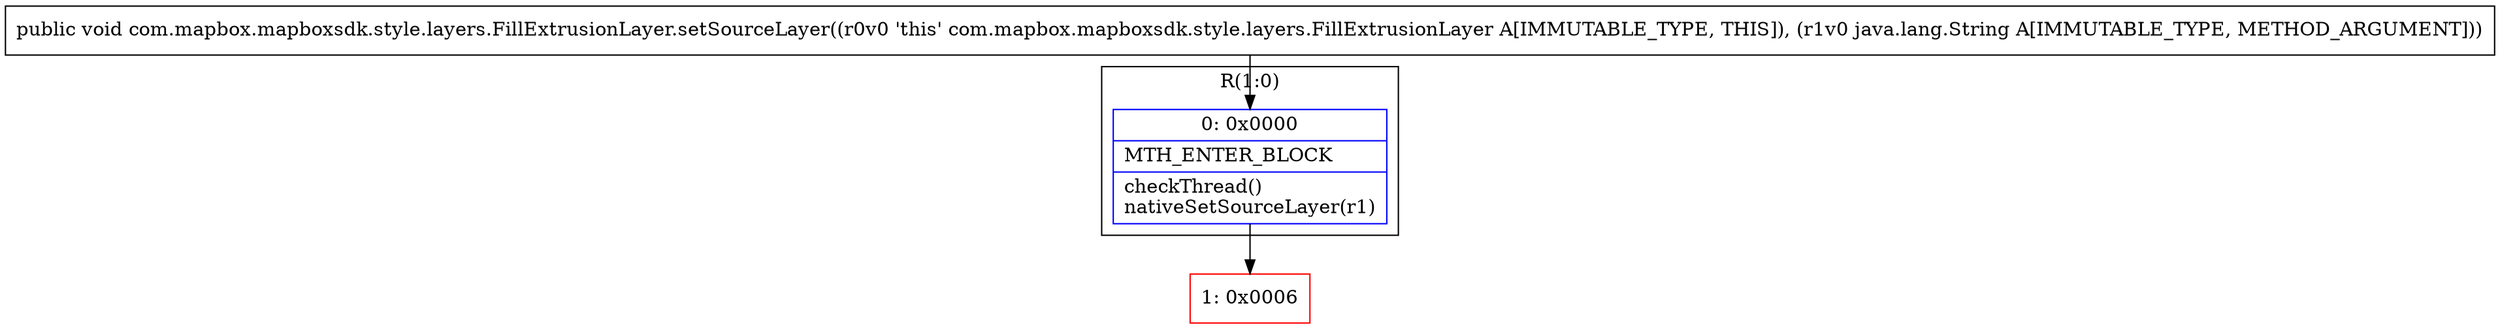 digraph "CFG forcom.mapbox.mapboxsdk.style.layers.FillExtrusionLayer.setSourceLayer(Ljava\/lang\/String;)V" {
subgraph cluster_Region_1137953327 {
label = "R(1:0)";
node [shape=record,color=blue];
Node_0 [shape=record,label="{0\:\ 0x0000|MTH_ENTER_BLOCK\l|checkThread()\lnativeSetSourceLayer(r1)\l}"];
}
Node_1 [shape=record,color=red,label="{1\:\ 0x0006}"];
MethodNode[shape=record,label="{public void com.mapbox.mapboxsdk.style.layers.FillExtrusionLayer.setSourceLayer((r0v0 'this' com.mapbox.mapboxsdk.style.layers.FillExtrusionLayer A[IMMUTABLE_TYPE, THIS]), (r1v0 java.lang.String A[IMMUTABLE_TYPE, METHOD_ARGUMENT])) }"];
MethodNode -> Node_0;
Node_0 -> Node_1;
}

